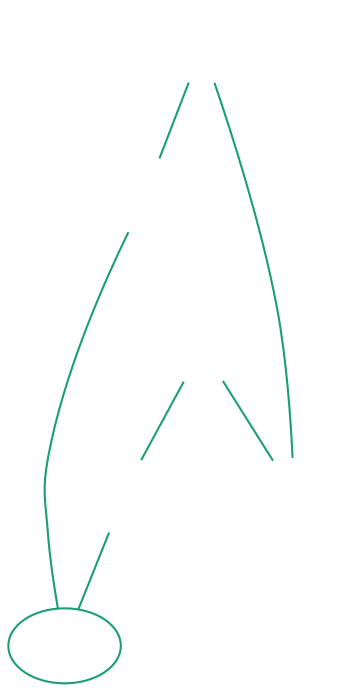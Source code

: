 digraph G {
    dpi=500
    bgcolor="transparent"
    node [colorscheme=dark23]
    edge [colorscheme=dark23]

    edge [color=white]
    node [color=white, fontcolor=white]


    1 -> 2 [dir=none, color=1]
    2 -> 3 [dir=none, style=dotted]
    1 -> 4 [dir=none, color=1]
    3 -> 4 [dir=none, color=1]
    2 -> 5 [dir=none, color=1]
    2 -> 6 [dir=none, style=dotted]
    3 -> 6 [dir=none, color=1]
    6 -> 5 [dir=none, color=1]

    5 [color=1]
}
